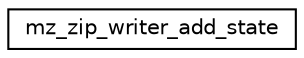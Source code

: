 digraph "Graphical Class Hierarchy"
{
  edge [fontname="Helvetica",fontsize="10",labelfontname="Helvetica",labelfontsize="10"];
  node [fontname="Helvetica",fontsize="10",shape=record];
  rankdir="LR";
  Node0 [label="mz_zip_writer_add_state",height=0.2,width=0.4,color="black", fillcolor="white", style="filled",URL="$structmz__zip__writer__add__state.html"];
}
